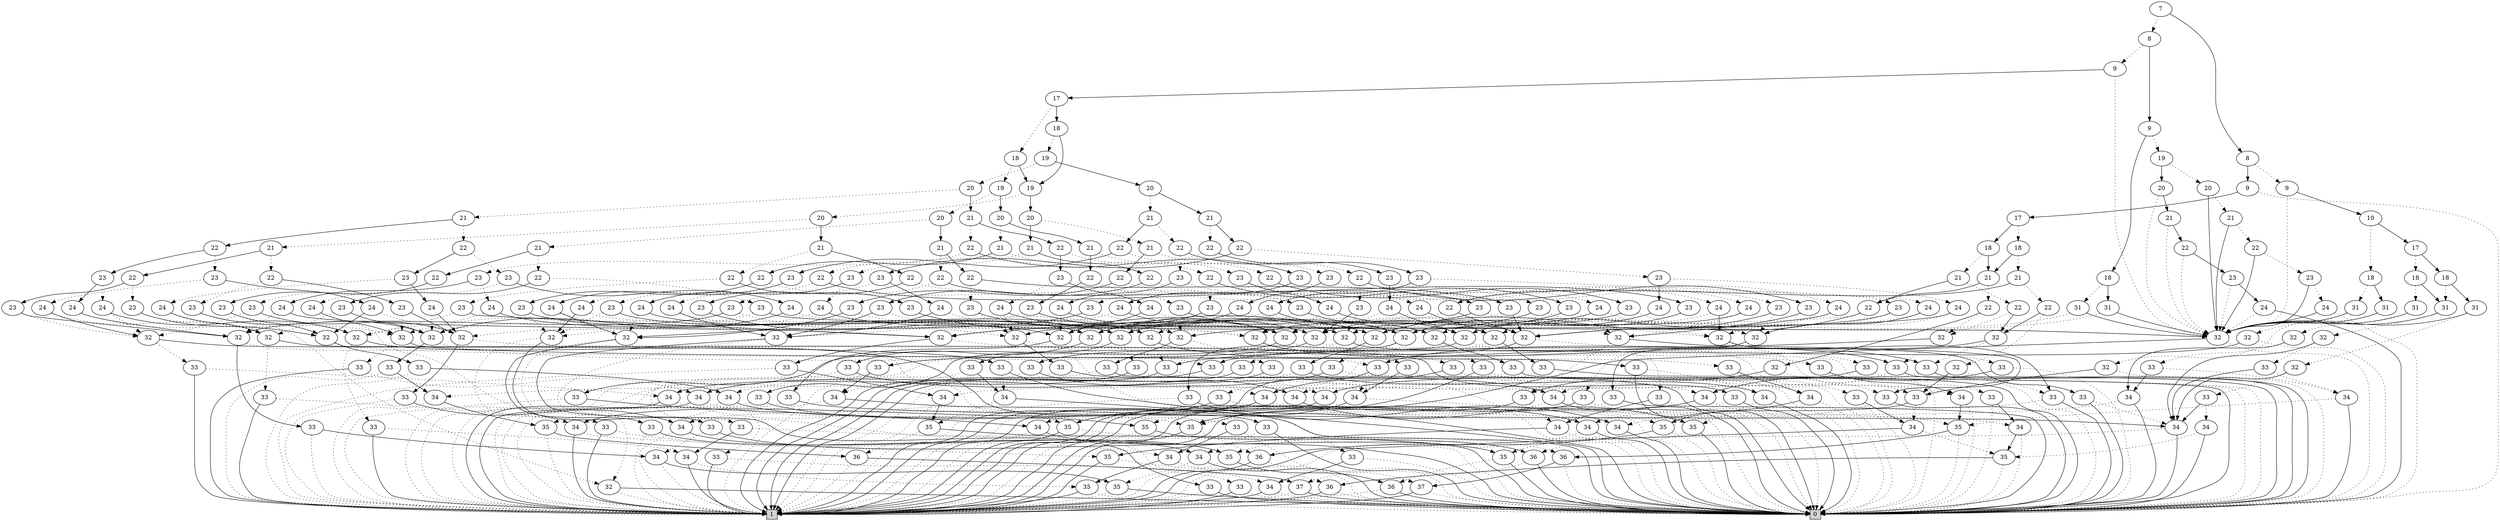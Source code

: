 digraph G {
0 [shape=box, label="0", style=filled, shape=box, height=0.3, width=0.3];
1 [shape=box, label="1", style=filled, shape=box, height=0.3, width=0.3];
5451 [label="7"];
5451 -> 5438 [style=dotted];
5451 -> 5450 [style=filled];
5438 [label="8"];
5438 -> 5433 [style=dotted];
5438 -> 5437 [style=filled];
5433 [label="9"];
5433 -> 66 [style=dotted];
5433 -> 5332 [style=filled];
66 [label="32"];
66 -> 0 [style=dotted];
66 -> 1 [style=filled];
5332 [label="17"];
5332 -> 5267 [style=dotted];
5332 -> 5331 [style=filled];
5267 [label="18"];
5267 -> 5235 [style=dotted];
5267 -> 5266 [style=filled];
5235 [label="19"];
5235 -> 5203 [style=dotted];
5235 -> 5234 [style=filled];
5203 [label="20"];
5203 -> 5191 [style=dotted];
5203 -> 5202 [style=filled];
5191 [label="21"];
5191 -> 5183 [style=dotted];
5191 -> 5190 [style=filled];
5183 [label="22"];
5183 -> 5179 [style=dotted];
5183 -> 5182 [style=filled];
5179 [label="23"];
5179 -> 5178 [style=dotted];
5179 -> 66 [style=filled];
5178 [label="32"];
5178 -> 2370 [style=dotted];
5178 -> 2216 [style=filled];
2370 [label="33"];
2370 -> 1470 [style=dotted];
2370 -> 1 [style=filled];
1470 [label="34"];
1470 -> 1264 [style=dotted];
1470 -> 1 [style=filled];
1264 [label="35"];
1264 -> 1258 [style=dotted];
1264 -> 1 [style=filled];
1258 [label="36"];
1258 -> 76 [style=dotted];
1258 -> 1 [style=filled];
76 [label="37"];
76 -> 0 [style=dotted];
76 -> 1 [style=filled];
2216 [label="33"];
2216 -> 1466 [style=dotted];
2216 -> 0 [style=filled];
1466 [label="34"];
1466 -> 1261 [style=dotted];
1466 -> 0 [style=filled];
1261 [label="35"];
1261 -> 1256 [style=dotted];
1261 -> 0 [style=filled];
1256 [label="36"];
1256 -> 77 [style=dotted];
1256 -> 0 [style=filled];
77 [label="37"];
77 -> 1 [style=dotted];
77 -> 0 [style=filled];
5182 [label="23"];
5182 -> 5180 [style=dotted];
5182 -> 5181 [style=filled];
5180 [label="32"];
5180 -> 2372 [style=dotted];
5180 -> 2218 [style=filled];
2372 [label="33"];
2372 -> 2007 [style=dotted];
2372 -> 1 [style=filled];
2007 [label="34"];
2007 -> 1263 [style=dotted];
2007 -> 1 [style=filled];
1263 [label="35"];
1263 -> 74 [style=dotted];
1263 -> 1 [style=filled];
74 [label="36"];
74 -> 0 [style=dotted];
74 -> 1 [style=filled];
2218 [label="33"];
2218 -> 1931 [style=dotted];
2218 -> 0 [style=filled];
1931 [label="34"];
1931 -> 1260 [style=dotted];
1931 -> 0 [style=filled];
1260 [label="35"];
1260 -> 75 [style=dotted];
1260 -> 0 [style=filled];
75 [label="36"];
75 -> 1 [style=dotted];
75 -> 0 [style=filled];
5181 [label="32"];
5181 -> 2219 [style=dotted];
5181 -> 2373 [style=filled];
2219 [label="33"];
2219 -> 0 [style=dotted];
2219 -> 1932 [style=filled];
1932 [label="34"];
1932 -> 0 [style=dotted];
1932 -> 1318 [style=filled];
1318 [label="35"];
1318 -> 0 [style=dotted];
1318 -> 1317 [style=filled];
1317 [label="36"];
1317 -> 0 [style=dotted];
1317 -> 76 [style=filled];
2373 [label="33"];
2373 -> 1 [style=dotted];
2373 -> 2008 [style=filled];
2008 [label="34"];
2008 -> 1 [style=dotted];
2008 -> 1341 [style=filled];
1341 [label="35"];
1341 -> 1 [style=dotted];
1341 -> 1340 [style=filled];
1340 [label="36"];
1340 -> 1 [style=dotted];
1340 -> 77 [style=filled];
5190 [label="22"];
5190 -> 5186 [style=dotted];
5190 -> 5189 [style=filled];
5186 [label="23"];
5186 -> 5184 [style=dotted];
5186 -> 5185 [style=filled];
5184 [label="32"];
5184 -> 2376 [style=dotted];
5184 -> 2222 [style=filled];
2376 [label="33"];
2376 -> 2011 [style=dotted];
2376 -> 1 [style=filled];
2011 [label="34"];
2011 -> 1827 [style=dotted];
2011 -> 1 [style=filled];
1827 [label="35"];
1827 -> 1317 [style=dotted];
1827 -> 1 [style=filled];
2222 [label="33"];
2222 -> 1935 [style=dotted];
2222 -> 0 [style=filled];
1935 [label="34"];
1935 -> 1791 [style=dotted];
1935 -> 0 [style=filled];
1791 [label="35"];
1791 -> 1340 [style=dotted];
1791 -> 0 [style=filled];
5185 [label="32"];
5185 -> 2223 [style=dotted];
5185 -> 2377 [style=filled];
2223 [label="33"];
2223 -> 0 [style=dotted];
2223 -> 1936 [style=filled];
1936 [label="34"];
1936 -> 0 [style=dotted];
1936 -> 1319 [style=filled];
1319 [label="35"];
1319 -> 0 [style=dotted];
1319 -> 74 [style=filled];
2377 [label="33"];
2377 -> 1 [style=dotted];
2377 -> 2012 [style=filled];
2012 [label="34"];
2012 -> 1 [style=dotted];
2012 -> 1345 [style=filled];
1345 [label="35"];
1345 -> 1 [style=dotted];
1345 -> 75 [style=filled];
5189 [label="23"];
5189 -> 5187 [style=dotted];
5189 -> 5188 [style=filled];
5187 [label="32"];
5187 -> 2379 [style=dotted];
5187 -> 2225 [style=filled];
2379 [label="33"];
2379 -> 2014 [style=dotted];
2379 -> 1 [style=filled];
2014 [label="34"];
2014 -> 72 [style=dotted];
2014 -> 1 [style=filled];
72 [label="35"];
72 -> 0 [style=dotted];
72 -> 1 [style=filled];
2225 [label="33"];
2225 -> 1938 [style=dotted];
2225 -> 0 [style=filled];
1938 [label="34"];
1938 -> 73 [style=dotted];
1938 -> 0 [style=filled];
73 [label="35"];
73 -> 1 [style=dotted];
73 -> 0 [style=filled];
5188 [label="32"];
5188 -> 2226 [style=dotted];
5188 -> 2380 [style=filled];
2226 [label="33"];
2226 -> 0 [style=dotted];
2226 -> 1939 [style=filled];
1939 [label="34"];
1939 -> 0 [style=dotted];
1939 -> 1453 [style=filled];
1453 [label="35"];
1453 -> 0 [style=dotted];
1453 -> 1258 [style=filled];
2380 [label="33"];
2380 -> 1 [style=dotted];
2380 -> 2015 [style=filled];
2015 [label="34"];
2015 -> 1 [style=dotted];
2015 -> 1457 [style=filled];
1457 [label="35"];
1457 -> 1 [style=dotted];
1457 -> 1256 [style=filled];
5202 [label="21"];
5202 -> 5197 [style=dotted];
5202 -> 5201 [style=filled];
5197 [label="22"];
5197 -> 5194 [style=dotted];
5197 -> 5196 [style=filled];
5194 [label="23"];
5194 -> 5192 [style=dotted];
5194 -> 5193 [style=filled];
5192 [label="32"];
5192 -> 2384 [style=dotted];
5192 -> 2230 [style=filled];
2384 [label="33"];
2384 -> 2019 [style=dotted];
2384 -> 1 [style=filled];
2019 [label="34"];
2019 -> 1453 [style=dotted];
2019 -> 1 [style=filled];
2230 [label="33"];
2230 -> 1943 [style=dotted];
2230 -> 0 [style=filled];
1943 [label="34"];
1943 -> 1457 [style=dotted];
1943 -> 0 [style=filled];
5193 [label="32"];
5193 -> 2231 [style=dotted];
5193 -> 2385 [style=filled];
2231 [label="33"];
2231 -> 0 [style=dotted];
2231 -> 1944 [style=filled];
1944 [label="34"];
1944 -> 0 [style=dotted];
1944 -> 72 [style=filled];
2385 [label="33"];
2385 -> 1 [style=dotted];
2385 -> 2020 [style=filled];
2020 [label="34"];
2020 -> 1 [style=dotted];
2020 -> 73 [style=filled];
5196 [label="23"];
5196 -> 4338 [style=dotted];
5196 -> 5195 [style=filled];
4338 [label="32"];
4338 -> 1336 [style=dotted];
4338 -> 1347 [style=filled];
1336 [label="33"];
1336 -> 1335 [style=dotted];
1336 -> 1 [style=filled];
1335 [label="34"];
1335 -> 1319 [style=dotted];
1335 -> 1 [style=filled];
1347 [label="33"];
1347 -> 1346 [style=dotted];
1347 -> 0 [style=filled];
1346 [label="34"];
1346 -> 1345 [style=dotted];
1346 -> 0 [style=filled];
5195 [label="32"];
5195 -> 2233 [style=dotted];
5195 -> 2387 [style=filled];
2233 [label="33"];
2233 -> 0 [style=dotted];
2233 -> 1946 [style=filled];
1946 [label="34"];
1946 -> 0 [style=dotted];
1946 -> 1827 [style=filled];
2387 [label="33"];
2387 -> 1 [style=dotted];
2387 -> 2022 [style=filled];
2022 [label="34"];
2022 -> 1 [style=dotted];
2022 -> 1791 [style=filled];
5201 [label="22"];
5201 -> 5198 [style=dotted];
5201 -> 5200 [style=filled];
5198 [label="23"];
5198 -> 4337 [style=dotted];
5198 -> 4312 [style=filled];
4337 [label="32"];
4337 -> 1333 [style=dotted];
4337 -> 1343 [style=filled];
1333 [label="33"];
1333 -> 1332 [style=dotted];
1333 -> 1 [style=filled];
1332 [label="34"];
1332 -> 1318 [style=dotted];
1332 -> 1 [style=filled];
1343 [label="33"];
1343 -> 1342 [style=dotted];
1343 -> 0 [style=filled];
1342 [label="34"];
1342 -> 1341 [style=dotted];
1342 -> 0 [style=filled];
4312 [label="32"];
4312 -> 1272 [style=dotted];
4312 -> 1275 [style=filled];
1272 [label="33"];
1272 -> 0 [style=dotted];
1272 -> 1266 [style=filled];
1266 [label="34"];
1266 -> 0 [style=dotted];
1266 -> 1263 [style=filled];
1275 [label="33"];
1275 -> 1 [style=dotted];
1275 -> 1269 [style=filled];
1269 [label="34"];
1269 -> 1 [style=dotted];
1269 -> 1260 [style=filled];
5200 [label="23"];
5200 -> 5199 [style=dotted];
5200 -> 4313 [style=filled];
5199 [label="32"];
5199 -> 2391 [style=dotted];
5199 -> 2237 [style=filled];
2391 [label="33"];
2391 -> 70 [style=dotted];
2391 -> 1 [style=filled];
70 [label="34"];
70 -> 0 [style=dotted];
70 -> 1 [style=filled];
2237 [label="33"];
2237 -> 71 [style=dotted];
2237 -> 0 [style=filled];
71 [label="34"];
71 -> 1 [style=dotted];
71 -> 0 [style=filled];
4313 [label="32"];
4313 -> 1273 [style=dotted];
4313 -> 1276 [style=filled];
1273 [label="33"];
1273 -> 0 [style=dotted];
1273 -> 1267 [style=filled];
1267 [label="34"];
1267 -> 0 [style=dotted];
1267 -> 1264 [style=filled];
1276 [label="33"];
1276 -> 1 [style=dotted];
1276 -> 1270 [style=filled];
1270 [label="34"];
1270 -> 1 [style=dotted];
1270 -> 1261 [style=filled];
5234 [label="20"];
5234 -> 5218 [style=dotted];
5234 -> 5233 [style=filled];
5218 [label="21"];
5218 -> 5210 [style=dotted];
5218 -> 5217 [style=filled];
5210 [label="22"];
5210 -> 5206 [style=dotted];
5210 -> 5209 [style=filled];
5206 [label="23"];
5206 -> 5204 [style=dotted];
5206 -> 5205 [style=filled];
5204 [label="32"];
5204 -> 2396 [style=dotted];
5204 -> 2242 [style=filled];
2396 [label="33"];
2396 -> 1267 [style=dotted];
2396 -> 1 [style=filled];
2242 [label="33"];
2242 -> 1270 [style=dotted];
2242 -> 0 [style=filled];
5205 [label="32"];
5205 -> 2243 [style=dotted];
5205 -> 2397 [style=filled];
2243 [label="33"];
2243 -> 0 [style=dotted];
2243 -> 70 [style=filled];
2397 [label="33"];
2397 -> 1 [style=dotted];
2397 -> 71 [style=filled];
5209 [label="23"];
5209 -> 5207 [style=dotted];
5209 -> 5208 [style=filled];
5207 [label="32"];
5207 -> 2399 [style=dotted];
5207 -> 2245 [style=filled];
2399 [label="33"];
2399 -> 1266 [style=dotted];
2399 -> 1 [style=filled];
2245 [label="33"];
2245 -> 1269 [style=dotted];
2245 -> 0 [style=filled];
5208 [label="32"];
5208 -> 2246 [style=dotted];
5208 -> 2400 [style=filled];
2246 [label="33"];
2246 -> 0 [style=dotted];
2246 -> 1332 [style=filled];
2400 [label="33"];
2400 -> 1 [style=dotted];
2400 -> 1342 [style=filled];
5217 [label="22"];
5217 -> 5213 [style=dotted];
5217 -> 5216 [style=filled];
5213 [label="23"];
5213 -> 5211 [style=dotted];
5213 -> 5212 [style=filled];
5211 [label="32"];
5211 -> 2403 [style=dotted];
5211 -> 2249 [style=filled];
2403 [label="33"];
2403 -> 1946 [style=dotted];
2403 -> 1 [style=filled];
2249 [label="33"];
2249 -> 2022 [style=dotted];
2249 -> 0 [style=filled];
5212 [label="32"];
5212 -> 2250 [style=dotted];
5212 -> 2404 [style=filled];
2250 [label="33"];
2250 -> 0 [style=dotted];
2250 -> 1335 [style=filled];
2404 [label="33"];
2404 -> 1 [style=dotted];
2404 -> 1346 [style=filled];
5216 [label="23"];
5216 -> 5214 [style=dotted];
5216 -> 5215 [style=filled];
5214 [label="32"];
5214 -> 2406 [style=dotted];
5214 -> 2252 [style=filled];
2406 [label="33"];
2406 -> 1944 [style=dotted];
2406 -> 1 [style=filled];
2252 [label="33"];
2252 -> 2020 [style=dotted];
2252 -> 0 [style=filled];
5215 [label="32"];
5215 -> 2253 [style=dotted];
5215 -> 2407 [style=filled];
2253 [label="33"];
2253 -> 0 [style=dotted];
2253 -> 2019 [style=filled];
2407 [label="33"];
2407 -> 1 [style=dotted];
2407 -> 1943 [style=filled];
5233 [label="21"];
5233 -> 5225 [style=dotted];
5233 -> 5232 [style=filled];
5225 [label="22"];
5225 -> 5221 [style=dotted];
5225 -> 5224 [style=filled];
5221 [label="23"];
5221 -> 5219 [style=dotted];
5221 -> 5220 [style=filled];
5219 [label="32"];
5219 -> 2411 [style=dotted];
5219 -> 2257 [style=filled];
2411 [label="33"];
2411 -> 1939 [style=dotted];
2411 -> 1 [style=filled];
2257 [label="33"];
2257 -> 2015 [style=dotted];
2257 -> 0 [style=filled];
5220 [label="32"];
5220 -> 2258 [style=dotted];
5220 -> 2412 [style=filled];
2258 [label="33"];
2258 -> 0 [style=dotted];
2258 -> 2014 [style=filled];
2412 [label="33"];
2412 -> 1 [style=dotted];
2412 -> 1938 [style=filled];
5224 [label="23"];
5224 -> 5222 [style=dotted];
5224 -> 5223 [style=filled];
5222 [label="32"];
5222 -> 2414 [style=dotted];
5222 -> 2260 [style=filled];
2414 [label="33"];
2414 -> 1936 [style=dotted];
2414 -> 1 [style=filled];
2260 [label="33"];
2260 -> 2012 [style=dotted];
2260 -> 0 [style=filled];
5223 [label="32"];
5223 -> 2261 [style=dotted];
5223 -> 2415 [style=filled];
2261 [label="33"];
2261 -> 0 [style=dotted];
2261 -> 2011 [style=filled];
2415 [label="33"];
2415 -> 1 [style=dotted];
2415 -> 1935 [style=filled];
5232 [label="22"];
5232 -> 5228 [style=dotted];
5232 -> 5231 [style=filled];
5228 [label="23"];
5228 -> 5226 [style=dotted];
5228 -> 5227 [style=filled];
5226 [label="32"];
5226 -> 2418 [style=dotted];
5226 -> 2264 [style=filled];
2418 [label="33"];
2418 -> 1932 [style=dotted];
2418 -> 1 [style=filled];
2264 [label="33"];
2264 -> 2008 [style=dotted];
2264 -> 0 [style=filled];
5227 [label="32"];
5227 -> 2265 [style=dotted];
5227 -> 2419 [style=filled];
2265 [label="33"];
2265 -> 0 [style=dotted];
2265 -> 2007 [style=filled];
2419 [label="33"];
2419 -> 1 [style=dotted];
2419 -> 1931 [style=filled];
5231 [label="23"];
5231 -> 5229 [style=dotted];
5231 -> 5230 [style=filled];
5229 [label="32"];
5229 -> 68 [style=dotted];
5229 -> 69 [style=filled];
68 [label="33"];
68 -> 0 [style=dotted];
68 -> 1 [style=filled];
69 [label="33"];
69 -> 1 [style=dotted];
69 -> 0 [style=filled];
5230 [label="32"];
5230 -> 2267 [style=dotted];
5230 -> 2421 [style=filled];
2267 [label="33"];
2267 -> 0 [style=dotted];
2267 -> 1470 [style=filled];
2421 [label="33"];
2421 -> 1 [style=dotted];
2421 -> 1466 [style=filled];
5266 [label="19"];
5266 -> 5250 [style=dotted];
5266 -> 5265 [style=filled];
5250 [label="20"];
5250 -> 5242 [style=dotted];
5250 -> 5249 [style=filled];
5242 [label="21"];
5242 -> 5238 [style=dotted];
5242 -> 5241 [style=filled];
5238 [label="22"];
5238 -> 5236 [style=dotted];
5238 -> 5237 [style=filled];
5236 [label="23"];
5236 -> 67 [style=dotted];
5236 -> 5181 [style=filled];
67 [label="32"];
67 -> 1 [style=dotted];
67 -> 0 [style=filled];
5237 [label="23"];
5237 -> 5178 [style=dotted];
5237 -> 5185 [style=filled];
5241 [label="22"];
5241 -> 5239 [style=dotted];
5241 -> 5240 [style=filled];
5239 [label="23"];
5239 -> 5180 [style=dotted];
5239 -> 5188 [style=filled];
5240 [label="23"];
5240 -> 5184 [style=dotted];
5240 -> 5193 [style=filled];
5249 [label="21"];
5249 -> 5245 [style=dotted];
5249 -> 5248 [style=filled];
5245 [label="22"];
5245 -> 5243 [style=dotted];
5245 -> 5244 [style=filled];
5243 [label="23"];
5243 -> 5187 [style=dotted];
5243 -> 5195 [style=filled];
5244 [label="23"];
5244 -> 5192 [style=dotted];
5244 -> 4312 [style=filled];
5248 [label="22"];
5248 -> 5246 [style=dotted];
5248 -> 5247 [style=filled];
5246 [label="23"];
5246 -> 4338 [style=dotted];
5246 -> 4313 [style=filled];
5247 [label="23"];
5247 -> 4337 [style=dotted];
5247 -> 5205 [style=filled];
5265 [label="20"];
5265 -> 5257 [style=dotted];
5265 -> 5264 [style=filled];
5257 [label="21"];
5257 -> 5253 [style=dotted];
5257 -> 5256 [style=filled];
5253 [label="22"];
5253 -> 5251 [style=dotted];
5253 -> 5252 [style=filled];
5251 [label="23"];
5251 -> 5199 [style=dotted];
5251 -> 5208 [style=filled];
5252 [label="23"];
5252 -> 5204 [style=dotted];
5252 -> 5212 [style=filled];
5256 [label="22"];
5256 -> 5254 [style=dotted];
5256 -> 5255 [style=filled];
5254 [label="23"];
5254 -> 5207 [style=dotted];
5254 -> 5215 [style=filled];
5255 [label="23"];
5255 -> 5211 [style=dotted];
5255 -> 5220 [style=filled];
5264 [label="21"];
5264 -> 5260 [style=dotted];
5264 -> 5263 [style=filled];
5260 [label="22"];
5260 -> 5258 [style=dotted];
5260 -> 5259 [style=filled];
5258 [label="23"];
5258 -> 5214 [style=dotted];
5258 -> 5223 [style=filled];
5259 [label="23"];
5259 -> 5219 [style=dotted];
5259 -> 5227 [style=filled];
5263 [label="22"];
5263 -> 5261 [style=dotted];
5263 -> 5262 [style=filled];
5261 [label="23"];
5261 -> 5222 [style=dotted];
5261 -> 5230 [style=filled];
5262 [label="23"];
5262 -> 5226 [style=dotted];
5262 -> 5229 [style=filled];
5331 [label="18"];
5331 -> 5330 [style=dotted];
5331 -> 5266 [style=filled];
5330 [label="19"];
5330 -> 5298 [style=dotted];
5330 -> 5329 [style=filled];
5298 [label="20"];
5298 -> 5282 [style=dotted];
5298 -> 5297 [style=filled];
5282 [label="21"];
5282 -> 5274 [style=dotted];
5282 -> 5281 [style=filled];
5274 [label="22"];
5274 -> 5270 [style=dotted];
5274 -> 5273 [style=filled];
5270 [label="23"];
5270 -> 5268 [style=dotted];
5270 -> 5269 [style=filled];
5268 [label="24"];
5268 -> 67 [style=dotted];
5268 -> 5178 [style=filled];
5269 [label="24"];
5269 -> 66 [style=dotted];
5269 -> 5181 [style=filled];
5273 [label="23"];
5273 -> 5271 [style=dotted];
5273 -> 5272 [style=filled];
5271 [label="24"];
5271 -> 5178 [style=dotted];
5271 -> 5180 [style=filled];
5272 [label="24"];
5272 -> 5181 [style=dotted];
5272 -> 5185 [style=filled];
5281 [label="22"];
5281 -> 5277 [style=dotted];
5281 -> 5280 [style=filled];
5277 [label="23"];
5277 -> 5275 [style=dotted];
5277 -> 5276 [style=filled];
5275 [label="24"];
5275 -> 5180 [style=dotted];
5275 -> 5184 [style=filled];
5276 [label="24"];
5276 -> 5185 [style=dotted];
5276 -> 5188 [style=filled];
5280 [label="23"];
5280 -> 5278 [style=dotted];
5280 -> 5279 [style=filled];
5278 [label="24"];
5278 -> 5184 [style=dotted];
5278 -> 5187 [style=filled];
5279 [label="24"];
5279 -> 5188 [style=dotted];
5279 -> 5193 [style=filled];
5297 [label="21"];
5297 -> 5289 [style=dotted];
5297 -> 5296 [style=filled];
5289 [label="22"];
5289 -> 5285 [style=dotted];
5289 -> 5288 [style=filled];
5285 [label="23"];
5285 -> 5283 [style=dotted];
5285 -> 5284 [style=filled];
5283 [label="24"];
5283 -> 5187 [style=dotted];
5283 -> 5192 [style=filled];
5284 [label="24"];
5284 -> 5193 [style=dotted];
5284 -> 5195 [style=filled];
5288 [label="23"];
5288 -> 5286 [style=dotted];
5288 -> 5287 [style=filled];
5286 [label="24"];
5286 -> 5192 [style=dotted];
5286 -> 4338 [style=filled];
5287 [label="24"];
5287 -> 5195 [style=dotted];
5287 -> 4312 [style=filled];
5296 [label="22"];
5296 -> 5292 [style=dotted];
5296 -> 5295 [style=filled];
5292 [label="23"];
5292 -> 5290 [style=dotted];
5292 -> 5291 [style=filled];
5290 [label="24"];
5290 -> 4338 [style=dotted];
5290 -> 4337 [style=filled];
5291 [label="24"];
5291 -> 4312 [style=dotted];
5291 -> 4313 [style=filled];
5295 [label="23"];
5295 -> 5293 [style=dotted];
5295 -> 5294 [style=filled];
5293 [label="24"];
5293 -> 4337 [style=dotted];
5293 -> 5199 [style=filled];
5294 [label="24"];
5294 -> 4313 [style=dotted];
5294 -> 5205 [style=filled];
5329 [label="20"];
5329 -> 5313 [style=dotted];
5329 -> 5328 [style=filled];
5313 [label="21"];
5313 -> 5305 [style=dotted];
5313 -> 5312 [style=filled];
5305 [label="22"];
5305 -> 5301 [style=dotted];
5305 -> 5304 [style=filled];
5301 [label="23"];
5301 -> 5299 [style=dotted];
5301 -> 5300 [style=filled];
5299 [label="24"];
5299 -> 5199 [style=dotted];
5299 -> 5204 [style=filled];
5300 [label="24"];
5300 -> 5205 [style=dotted];
5300 -> 5208 [style=filled];
5304 [label="23"];
5304 -> 5302 [style=dotted];
5304 -> 5303 [style=filled];
5302 [label="24"];
5302 -> 5204 [style=dotted];
5302 -> 5207 [style=filled];
5303 [label="24"];
5303 -> 5208 [style=dotted];
5303 -> 5212 [style=filled];
5312 [label="22"];
5312 -> 5308 [style=dotted];
5312 -> 5311 [style=filled];
5308 [label="23"];
5308 -> 5306 [style=dotted];
5308 -> 5307 [style=filled];
5306 [label="24"];
5306 -> 5207 [style=dotted];
5306 -> 5211 [style=filled];
5307 [label="24"];
5307 -> 5212 [style=dotted];
5307 -> 5215 [style=filled];
5311 [label="23"];
5311 -> 5309 [style=dotted];
5311 -> 5310 [style=filled];
5309 [label="24"];
5309 -> 5211 [style=dotted];
5309 -> 5214 [style=filled];
5310 [label="24"];
5310 -> 5215 [style=dotted];
5310 -> 5220 [style=filled];
5328 [label="21"];
5328 -> 5320 [style=dotted];
5328 -> 5327 [style=filled];
5320 [label="22"];
5320 -> 5316 [style=dotted];
5320 -> 5319 [style=filled];
5316 [label="23"];
5316 -> 5314 [style=dotted];
5316 -> 5315 [style=filled];
5314 [label="24"];
5314 -> 5214 [style=dotted];
5314 -> 5219 [style=filled];
5315 [label="24"];
5315 -> 5220 [style=dotted];
5315 -> 5223 [style=filled];
5319 [label="23"];
5319 -> 5317 [style=dotted];
5319 -> 5318 [style=filled];
5317 [label="24"];
5317 -> 5219 [style=dotted];
5317 -> 5222 [style=filled];
5318 [label="24"];
5318 -> 5223 [style=dotted];
5318 -> 5227 [style=filled];
5327 [label="22"];
5327 -> 5323 [style=dotted];
5327 -> 5326 [style=filled];
5323 [label="23"];
5323 -> 5321 [style=dotted];
5323 -> 5322 [style=filled];
5321 [label="24"];
5321 -> 5222 [style=dotted];
5321 -> 5226 [style=filled];
5322 [label="24"];
5322 -> 5227 [style=dotted];
5322 -> 5230 [style=filled];
5326 [label="23"];
5326 -> 5324 [style=dotted];
5326 -> 5325 [style=filled];
5324 [label="24"];
5324 -> 5226 [style=dotted];
5324 -> 5229 [style=filled];
5325 [label="24"];
5325 -> 5230 [style=dotted];
5325 -> 5229 [style=filled];
5437 [label="9"];
5437 -> 4370 [style=dotted];
5437 -> 5436 [style=filled];
4370 [label="19"];
4370 -> 4364 [style=dotted];
4370 -> 4369 [style=filled];
4364 [label="20"];
4364 -> 4363 [style=dotted];
4364 -> 66 [style=filled];
4363 [label="21"];
4363 -> 4362 [style=dotted];
4363 -> 66 [style=filled];
4362 [label="22"];
4362 -> 4361 [style=dotted];
4362 -> 66 [style=filled];
4361 [label="23"];
4361 -> 4360 [style=dotted];
4361 -> 66 [style=filled];
4360 [label="24"];
4360 -> 0 [style=dotted];
4360 -> 66 [style=filled];
4369 [label="20"];
4369 -> 66 [style=dotted];
4369 -> 4368 [style=filled];
4368 [label="21"];
4368 -> 66 [style=dotted];
4368 -> 4367 [style=filled];
4367 [label="22"];
4367 -> 66 [style=dotted];
4367 -> 4366 [style=filled];
4366 [label="23"];
4366 -> 66 [style=dotted];
4366 -> 4365 [style=filled];
4365 [label="24"];
4365 -> 66 [style=dotted];
4365 -> 0 [style=filled];
5436 [label="18"];
5436 -> 5434 [style=dotted];
5436 -> 5435 [style=filled];
5434 [label="31"];
5434 -> 4312 [style=dotted];
5434 -> 66 [style=filled];
5435 [label="31"];
5435 -> 4313 [style=dotted];
5435 -> 66 [style=filled];
5450 [label="8"];
5450 -> 5449 [style=dotted];
5450 -> 5392 [style=filled];
5449 [label="9"];
5449 -> 66 [style=dotted];
5449 -> 5448 [style=filled];
5448 [label="10"];
5448 -> 5441 [style=dotted];
5448 -> 5447 [style=filled];
5441 [label="18"];
5441 -> 5439 [style=dotted];
5441 -> 5440 [style=filled];
5439 [label="31"];
5439 -> 4329 [style=dotted];
5439 -> 66 [style=filled];
4329 [label="32"];
4329 -> 0 [style=dotted];
4329 -> 1333 [style=filled];
5440 [label="31"];
5440 -> 4095 [style=dotted];
5440 -> 66 [style=filled];
4095 [label="32"];
4095 -> 0 [style=dotted];
4095 -> 1336 [style=filled];
5447 [label="17"];
5447 -> 5444 [style=dotted];
5447 -> 5446 [style=filled];
5444 [label="18"];
5444 -> 5442 [style=dotted];
5444 -> 5443 [style=filled];
5442 [label="31"];
5442 -> 1522 [style=dotted];
5442 -> 66 [style=filled];
1522 [label="32"];
1522 -> 1521 [style=dotted];
1522 -> 1497 [style=filled];
1521 [label="33"];
1521 -> 1520 [style=dotted];
1521 -> 1497 [style=filled];
1520 [label="34"];
1520 -> 1318 [style=dotted];
1520 -> 0 [style=filled];
1497 [label="34"];
1497 -> 1264 [style=dotted];
1497 -> 0 [style=filled];
5443 [label="31"];
5443 -> 1525 [style=dotted];
5443 -> 66 [style=filled];
1525 [label="32"];
1525 -> 1524 [style=dotted];
1525 -> 71 [style=filled];
1524 [label="33"];
1524 -> 1520 [style=dotted];
1524 -> 71 [style=filled];
5446 [label="18"];
5446 -> 5443 [style=dotted];
5446 -> 5445 [style=filled];
5445 [label="31"];
5445 -> 1530 [style=dotted];
5445 -> 66 [style=filled];
1530 [label="32"];
1530 -> 1529 [style=dotted];
1530 -> 71 [style=filled];
1529 [label="33"];
1529 -> 1528 [style=dotted];
1529 -> 71 [style=filled];
1528 [label="34"];
1528 -> 1319 [style=dotted];
1528 -> 0 [style=filled];
5392 [label="9"];
5392 -> 0 [style=dotted];
5392 -> 5391 [style=filled];
5391 [label="17"];
5391 -> 5387 [style=dotted];
5391 -> 5390 [style=filled];
5387 [label="18"];
5387 -> 5383 [style=dotted];
5387 -> 5386 [style=filled];
5383 [label="21"];
5383 -> 5381 [style=dotted];
5383 -> 5382 [style=filled];
5381 [label="22"];
5381 -> 4342 [style=dotted];
5381 -> 5056 [style=filled];
4342 [label="32"];
4342 -> 1347 [style=dotted];
4342 -> 1336 [style=filled];
5056 [label="32"];
5056 -> 2249 [style=dotted];
5056 -> 2403 [style=filled];
5382 [label="22"];
5382 -> 5181 [style=dotted];
5382 -> 4313 [style=filled];
5386 [label="21"];
5386 -> 5384 [style=dotted];
5386 -> 5385 [style=filled];
5384 [label="22"];
5384 -> 5037 [style=dotted];
5384 -> 5052 [style=filled];
5037 [label="32"];
5037 -> 2230 [style=dotted];
5037 -> 2384 [style=filled];
5052 [label="32"];
5052 -> 2245 [style=dotted];
5052 -> 2399 [style=filled];
5385 [label="22"];
5385 -> 5185 [style=dotted];
5385 -> 4313 [style=filled];
5390 [label="18"];
5390 -> 5389 [style=dotted];
5390 -> 5386 [style=filled];
5389 [label="21"];
5389 -> 5388 [style=dotted];
5389 -> 5385 [style=filled];
5388 [label="22"];
5388 -> 5037 [style=dotted];
5388 -> 5056 [style=filled];
}
